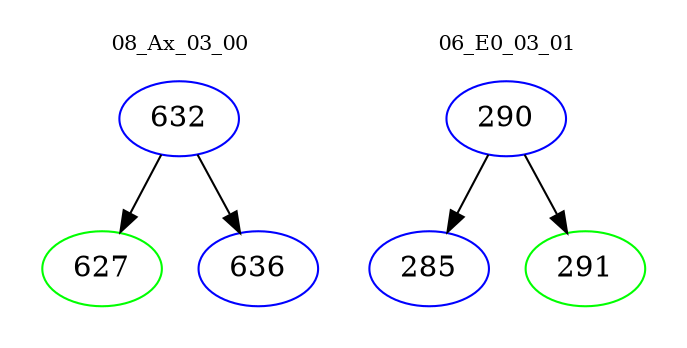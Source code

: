 digraph{
subgraph cluster_0 {
color = white
label = "08_Ax_03_00";
fontsize=10;
T0_632 [label="632", color="blue"]
T0_632 -> T0_627 [color="black"]
T0_627 [label="627", color="green"]
T0_632 -> T0_636 [color="black"]
T0_636 [label="636", color="blue"]
}
subgraph cluster_1 {
color = white
label = "06_E0_03_01";
fontsize=10;
T1_290 [label="290", color="blue"]
T1_290 -> T1_285 [color="black"]
T1_285 [label="285", color="blue"]
T1_290 -> T1_291 [color="black"]
T1_291 [label="291", color="green"]
}
}
